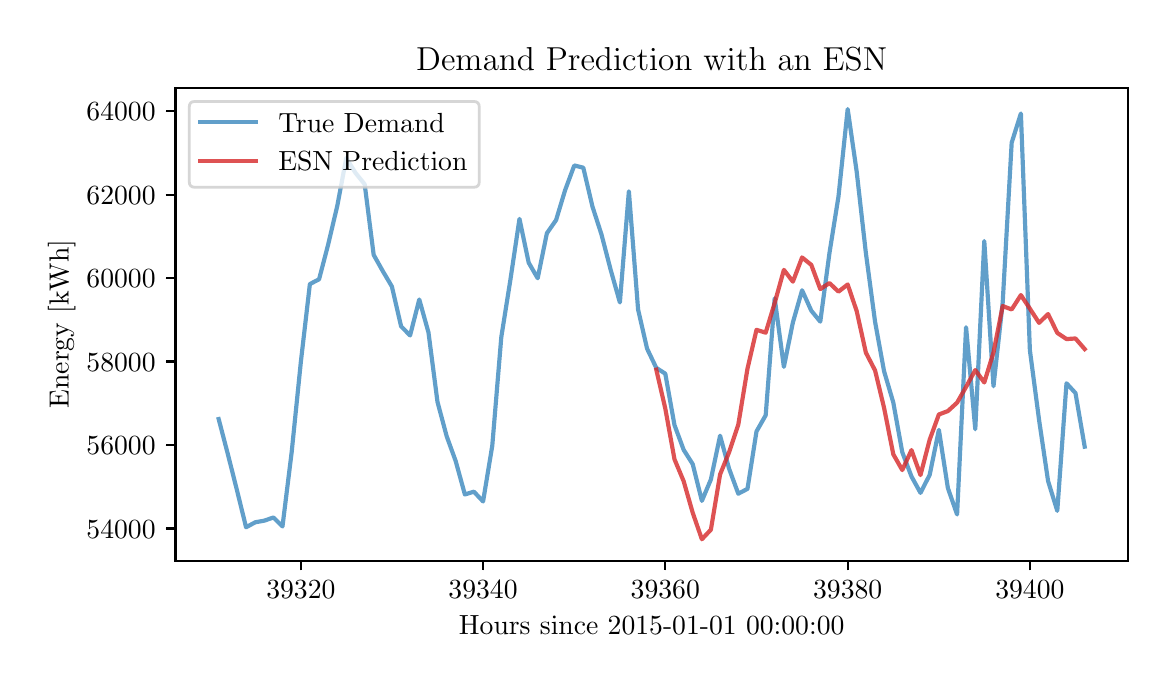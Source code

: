 \begingroup%
\makeatletter%
\begin{pgfpicture}%
\pgfpathrectangle{\pgfpointorigin}{\pgfqpoint{5.601in}{3.165in}}%
\pgfusepath{use as bounding box, clip}%
\begin{pgfscope}%
\pgfsetbuttcap%
\pgfsetmiterjoin%
\definecolor{currentfill}{rgb}{1.0,1.0,1.0}%
\pgfsetfillcolor{currentfill}%
\pgfsetlinewidth{0.0pt}%
\definecolor{currentstroke}{rgb}{1.0,1.0,1.0}%
\pgfsetstrokecolor{currentstroke}%
\pgfsetdash{}{0pt}%
\pgfpathmoveto{\pgfqpoint{0.0in}{0.0in}}%
\pgfpathlineto{\pgfqpoint{5.601in}{0.0in}}%
\pgfpathlineto{\pgfqpoint{5.601in}{3.165in}}%
\pgfpathlineto{\pgfqpoint{0.0in}{3.165in}}%
\pgfpathclose%
\pgfusepath{fill}%
\end{pgfscope}%
\begin{pgfscope}%
\pgfsetbuttcap%
\pgfsetmiterjoin%
\definecolor{currentfill}{rgb}{1.0,1.0,1.0}%
\pgfsetfillcolor{currentfill}%
\pgfsetlinewidth{0.0pt}%
\definecolor{currentstroke}{rgb}{0.0,0.0,0.0}%
\pgfsetstrokecolor{currentstroke}%
\pgfsetstrokeopacity{0.0}%
\pgfsetdash{}{0pt}%
\pgfpathmoveto{\pgfqpoint{0.739in}{0.5in}}%
\pgfpathlineto{\pgfqpoint{5.501in}{0.5in}}%
\pgfpathlineto{\pgfqpoint{5.501in}{2.865in}}%
\pgfpathlineto{\pgfqpoint{0.739in}{2.865in}}%
\pgfpathclose%
\pgfusepath{fill}%
\end{pgfscope}%
\begin{pgfscope}%
\pgfsetbuttcap%
\pgfsetroundjoin%
\definecolor{currentfill}{rgb}{0.0,0.0,0.0}%
\pgfsetfillcolor{currentfill}%
\pgfsetlinewidth{0.803pt}%
\definecolor{currentstroke}{rgb}{0.0,0.0,0.0}%
\pgfsetstrokecolor{currentstroke}%
\pgfsetdash{}{0pt}%
\pgfsys@defobject{currentmarker}{\pgfqpoint{0.0in}{-0.049in}}{\pgfqpoint{0.0in}{0.0in}}{%
\pgfpathmoveto{\pgfqpoint{0.0in}{0.0in}}%
\pgfpathlineto{\pgfqpoint{0.0in}{-0.049in}}%
\pgfusepath{stroke,fill}%
}%
\begin{pgfscope}%
\pgfsys@transformshift{1.366in}{0.5in}%
\pgfsys@useobject{currentmarker}{}%
\end{pgfscope}%
\end{pgfscope}%
\begin{pgfscope}%
\definecolor{textcolor}{rgb}{0.0,0.0,0.0}%
\pgfsetstrokecolor{textcolor}%
\pgfsetfillcolor{textcolor}%
\pgftext[x=1.366in,y=0.402in,,top]{\color{textcolor}\rmfamily\fontsize{10.0}{12.0}\selectfont \(\displaystyle 39320\)}%
\end{pgfscope}%
\begin{pgfscope}%
\pgfsetbuttcap%
\pgfsetroundjoin%
\definecolor{currentfill}{rgb}{0.0,0.0,0.0}%
\pgfsetfillcolor{currentfill}%
\pgfsetlinewidth{0.803pt}%
\definecolor{currentstroke}{rgb}{0.0,0.0,0.0}%
\pgfsetstrokecolor{currentstroke}%
\pgfsetdash{}{0pt}%
\pgfsys@defobject{currentmarker}{\pgfqpoint{0.0in}{-0.049in}}{\pgfqpoint{0.0in}{0.0in}}{%
\pgfpathmoveto{\pgfqpoint{0.0in}{0.0in}}%
\pgfpathlineto{\pgfqpoint{0.0in}{-0.049in}}%
\pgfusepath{stroke,fill}%
}%
\begin{pgfscope}%
\pgfsys@transformshift{2.277in}{0.5in}%
\pgfsys@useobject{currentmarker}{}%
\end{pgfscope}%
\end{pgfscope}%
\begin{pgfscope}%
\definecolor{textcolor}{rgb}{0.0,0.0,0.0}%
\pgfsetstrokecolor{textcolor}%
\pgfsetfillcolor{textcolor}%
\pgftext[x=2.277in,y=0.402in,,top]{\color{textcolor}\rmfamily\fontsize{10.0}{12.0}\selectfont \(\displaystyle 39340\)}%
\end{pgfscope}%
\begin{pgfscope}%
\pgfsetbuttcap%
\pgfsetroundjoin%
\definecolor{currentfill}{rgb}{0.0,0.0,0.0}%
\pgfsetfillcolor{currentfill}%
\pgfsetlinewidth{0.803pt}%
\definecolor{currentstroke}{rgb}{0.0,0.0,0.0}%
\pgfsetstrokecolor{currentstroke}%
\pgfsetdash{}{0pt}%
\pgfsys@defobject{currentmarker}{\pgfqpoint{0.0in}{-0.049in}}{\pgfqpoint{0.0in}{0.0in}}{%
\pgfpathmoveto{\pgfqpoint{0.0in}{0.0in}}%
\pgfpathlineto{\pgfqpoint{0.0in}{-0.049in}}%
\pgfusepath{stroke,fill}%
}%
\begin{pgfscope}%
\pgfsys@transformshift{3.188in}{0.5in}%
\pgfsys@useobject{currentmarker}{}%
\end{pgfscope}%
\end{pgfscope}%
\begin{pgfscope}%
\definecolor{textcolor}{rgb}{0.0,0.0,0.0}%
\pgfsetstrokecolor{textcolor}%
\pgfsetfillcolor{textcolor}%
\pgftext[x=3.188in,y=0.402in,,top]{\color{textcolor}\rmfamily\fontsize{10.0}{12.0}\selectfont \(\displaystyle 39360\)}%
\end{pgfscope}%
\begin{pgfscope}%
\pgfsetbuttcap%
\pgfsetroundjoin%
\definecolor{currentfill}{rgb}{0.0,0.0,0.0}%
\pgfsetfillcolor{currentfill}%
\pgfsetlinewidth{0.803pt}%
\definecolor{currentstroke}{rgb}{0.0,0.0,0.0}%
\pgfsetstrokecolor{currentstroke}%
\pgfsetdash{}{0pt}%
\pgfsys@defobject{currentmarker}{\pgfqpoint{0.0in}{-0.049in}}{\pgfqpoint{0.0in}{0.0in}}{%
\pgfpathmoveto{\pgfqpoint{0.0in}{0.0in}}%
\pgfpathlineto{\pgfqpoint{0.0in}{-0.049in}}%
\pgfusepath{stroke,fill}%
}%
\begin{pgfscope}%
\pgfsys@transformshift{4.1in}{0.5in}%
\pgfsys@useobject{currentmarker}{}%
\end{pgfscope}%
\end{pgfscope}%
\begin{pgfscope}%
\definecolor{textcolor}{rgb}{0.0,0.0,0.0}%
\pgfsetstrokecolor{textcolor}%
\pgfsetfillcolor{textcolor}%
\pgftext[x=4.1in,y=0.402in,,top]{\color{textcolor}\rmfamily\fontsize{10.0}{12.0}\selectfont \(\displaystyle 39380\)}%
\end{pgfscope}%
\begin{pgfscope}%
\pgfsetbuttcap%
\pgfsetroundjoin%
\definecolor{currentfill}{rgb}{0.0,0.0,0.0}%
\pgfsetfillcolor{currentfill}%
\pgfsetlinewidth{0.803pt}%
\definecolor{currentstroke}{rgb}{0.0,0.0,0.0}%
\pgfsetstrokecolor{currentstroke}%
\pgfsetdash{}{0pt}%
\pgfsys@defobject{currentmarker}{\pgfqpoint{0.0in}{-0.049in}}{\pgfqpoint{0.0in}{0.0in}}{%
\pgfpathmoveto{\pgfqpoint{0.0in}{0.0in}}%
\pgfpathlineto{\pgfqpoint{0.0in}{-0.049in}}%
\pgfusepath{stroke,fill}%
}%
\begin{pgfscope}%
\pgfsys@transformshift{5.011in}{0.5in}%
\pgfsys@useobject{currentmarker}{}%
\end{pgfscope}%
\end{pgfscope}%
\begin{pgfscope}%
\definecolor{textcolor}{rgb}{0.0,0.0,0.0}%
\pgfsetstrokecolor{textcolor}%
\pgfsetfillcolor{textcolor}%
\pgftext[x=5.011in,y=0.402in,,top]{\color{textcolor}\rmfamily\fontsize{10.0}{12.0}\selectfont \(\displaystyle 39400\)}%
\end{pgfscope}%
\begin{pgfscope}%
\definecolor{textcolor}{rgb}{0.0,0.0,0.0}%
\pgfsetstrokecolor{textcolor}%
\pgfsetfillcolor{textcolor}%
\pgftext[x=3.12in,y=0.223in,,top]{\color{textcolor}\rmfamily\fontsize{10.0}{12.0}\selectfont Hours since 2015-01-01 00:00:00}%
\end{pgfscope}%
\begin{pgfscope}%
\pgfsetbuttcap%
\pgfsetroundjoin%
\definecolor{currentfill}{rgb}{0.0,0.0,0.0}%
\pgfsetfillcolor{currentfill}%
\pgfsetlinewidth{0.803pt}%
\definecolor{currentstroke}{rgb}{0.0,0.0,0.0}%
\pgfsetstrokecolor{currentstroke}%
\pgfsetdash{}{0pt}%
\pgfsys@defobject{currentmarker}{\pgfqpoint{-0.049in}{0.0in}}{\pgfqpoint{0.0in}{0.0in}}{%
\pgfpathmoveto{\pgfqpoint{0.0in}{0.0in}}%
\pgfpathlineto{\pgfqpoint{-0.049in}{0.0in}}%
\pgfusepath{stroke,fill}%
}%
\begin{pgfscope}%
\pgfsys@transformshift{0.739in}{0.661in}%
\pgfsys@useobject{currentmarker}{}%
\end{pgfscope}%
\end{pgfscope}%
\begin{pgfscope}%
\definecolor{textcolor}{rgb}{0.0,0.0,0.0}%
\pgfsetstrokecolor{textcolor}%
\pgfsetfillcolor{textcolor}%
\pgftext[x=0.294in,y=0.613in,left,base]{\color{textcolor}\rmfamily\fontsize{10.0}{12.0}\selectfont \(\displaystyle 54000\)}%
\end{pgfscope}%
\begin{pgfscope}%
\pgfsetbuttcap%
\pgfsetroundjoin%
\definecolor{currentfill}{rgb}{0.0,0.0,0.0}%
\pgfsetfillcolor{currentfill}%
\pgfsetlinewidth{0.803pt}%
\definecolor{currentstroke}{rgb}{0.0,0.0,0.0}%
\pgfsetstrokecolor{currentstroke}%
\pgfsetdash{}{0pt}%
\pgfsys@defobject{currentmarker}{\pgfqpoint{-0.049in}{0.0in}}{\pgfqpoint{0.0in}{0.0in}}{%
\pgfpathmoveto{\pgfqpoint{0.0in}{0.0in}}%
\pgfpathlineto{\pgfqpoint{-0.049in}{0.0in}}%
\pgfusepath{stroke,fill}%
}%
\begin{pgfscope}%
\pgfsys@transformshift{0.739in}{1.078in}%
\pgfsys@useobject{currentmarker}{}%
\end{pgfscope}%
\end{pgfscope}%
\begin{pgfscope}%
\definecolor{textcolor}{rgb}{0.0,0.0,0.0}%
\pgfsetstrokecolor{textcolor}%
\pgfsetfillcolor{textcolor}%
\pgftext[x=0.294in,y=1.03in,left,base]{\color{textcolor}\rmfamily\fontsize{10.0}{12.0}\selectfont \(\displaystyle 56000\)}%
\end{pgfscope}%
\begin{pgfscope}%
\pgfsetbuttcap%
\pgfsetroundjoin%
\definecolor{currentfill}{rgb}{0.0,0.0,0.0}%
\pgfsetfillcolor{currentfill}%
\pgfsetlinewidth{0.803pt}%
\definecolor{currentstroke}{rgb}{0.0,0.0,0.0}%
\pgfsetstrokecolor{currentstroke}%
\pgfsetdash{}{0pt}%
\pgfsys@defobject{currentmarker}{\pgfqpoint{-0.049in}{0.0in}}{\pgfqpoint{0.0in}{0.0in}}{%
\pgfpathmoveto{\pgfqpoint{0.0in}{0.0in}}%
\pgfpathlineto{\pgfqpoint{-0.049in}{0.0in}}%
\pgfusepath{stroke,fill}%
}%
\begin{pgfscope}%
\pgfsys@transformshift{0.739in}{1.496in}%
\pgfsys@useobject{currentmarker}{}%
\end{pgfscope}%
\end{pgfscope}%
\begin{pgfscope}%
\definecolor{textcolor}{rgb}{0.0,0.0,0.0}%
\pgfsetstrokecolor{textcolor}%
\pgfsetfillcolor{textcolor}%
\pgftext[x=0.294in,y=1.447in,left,base]{\color{textcolor}\rmfamily\fontsize{10.0}{12.0}\selectfont \(\displaystyle 58000\)}%
\end{pgfscope}%
\begin{pgfscope}%
\pgfsetbuttcap%
\pgfsetroundjoin%
\definecolor{currentfill}{rgb}{0.0,0.0,0.0}%
\pgfsetfillcolor{currentfill}%
\pgfsetlinewidth{0.803pt}%
\definecolor{currentstroke}{rgb}{0.0,0.0,0.0}%
\pgfsetstrokecolor{currentstroke}%
\pgfsetdash{}{0pt}%
\pgfsys@defobject{currentmarker}{\pgfqpoint{-0.049in}{0.0in}}{\pgfqpoint{0.0in}{0.0in}}{%
\pgfpathmoveto{\pgfqpoint{0.0in}{0.0in}}%
\pgfpathlineto{\pgfqpoint{-0.049in}{0.0in}}%
\pgfusepath{stroke,fill}%
}%
\begin{pgfscope}%
\pgfsys@transformshift{0.739in}{1.913in}%
\pgfsys@useobject{currentmarker}{}%
\end{pgfscope}%
\end{pgfscope}%
\begin{pgfscope}%
\definecolor{textcolor}{rgb}{0.0,0.0,0.0}%
\pgfsetstrokecolor{textcolor}%
\pgfsetfillcolor{textcolor}%
\pgftext[x=0.294in,y=1.865in,left,base]{\color{textcolor}\rmfamily\fontsize{10.0}{12.0}\selectfont \(\displaystyle 60000\)}%
\end{pgfscope}%
\begin{pgfscope}%
\pgfsetbuttcap%
\pgfsetroundjoin%
\definecolor{currentfill}{rgb}{0.0,0.0,0.0}%
\pgfsetfillcolor{currentfill}%
\pgfsetlinewidth{0.803pt}%
\definecolor{currentstroke}{rgb}{0.0,0.0,0.0}%
\pgfsetstrokecolor{currentstroke}%
\pgfsetdash{}{0pt}%
\pgfsys@defobject{currentmarker}{\pgfqpoint{-0.049in}{0.0in}}{\pgfqpoint{0.0in}{0.0in}}{%
\pgfpathmoveto{\pgfqpoint{0.0in}{0.0in}}%
\pgfpathlineto{\pgfqpoint{-0.049in}{0.0in}}%
\pgfusepath{stroke,fill}%
}%
\begin{pgfscope}%
\pgfsys@transformshift{0.739in}{2.33in}%
\pgfsys@useobject{currentmarker}{}%
\end{pgfscope}%
\end{pgfscope}%
\begin{pgfscope}%
\definecolor{textcolor}{rgb}{0.0,0.0,0.0}%
\pgfsetstrokecolor{textcolor}%
\pgfsetfillcolor{textcolor}%
\pgftext[x=0.294in,y=2.282in,left,base]{\color{textcolor}\rmfamily\fontsize{10.0}{12.0}\selectfont \(\displaystyle 62000\)}%
\end{pgfscope}%
\begin{pgfscope}%
\pgfsetbuttcap%
\pgfsetroundjoin%
\definecolor{currentfill}{rgb}{0.0,0.0,0.0}%
\pgfsetfillcolor{currentfill}%
\pgfsetlinewidth{0.803pt}%
\definecolor{currentstroke}{rgb}{0.0,0.0,0.0}%
\pgfsetstrokecolor{currentstroke}%
\pgfsetdash{}{0pt}%
\pgfsys@defobject{currentmarker}{\pgfqpoint{-0.049in}{0.0in}}{\pgfqpoint{0.0in}{0.0in}}{%
\pgfpathmoveto{\pgfqpoint{0.0in}{0.0in}}%
\pgfpathlineto{\pgfqpoint{-0.049in}{0.0in}}%
\pgfusepath{stroke,fill}%
}%
\begin{pgfscope}%
\pgfsys@transformshift{0.739in}{2.748in}%
\pgfsys@useobject{currentmarker}{}%
\end{pgfscope}%
\end{pgfscope}%
\begin{pgfscope}%
\definecolor{textcolor}{rgb}{0.0,0.0,0.0}%
\pgfsetstrokecolor{textcolor}%
\pgfsetfillcolor{textcolor}%
\pgftext[x=0.294in,y=2.699in,left,base]{\color{textcolor}\rmfamily\fontsize{10.0}{12.0}\selectfont \(\displaystyle 64000\)}%
\end{pgfscope}%
\begin{pgfscope}%
\definecolor{textcolor}{rgb}{0.0,0.0,0.0}%
\pgfsetstrokecolor{textcolor}%
\pgfsetfillcolor{textcolor}%
\pgftext[x=0.239in,y=1.683in,,bottom,rotate=90.0]{\color{textcolor}\rmfamily\fontsize{10.0}{12.0}\selectfont Energy [kWh]}%
\end{pgfscope}%
\begin{pgfscope}%
\pgfpathrectangle{\pgfqpoint{0.739in}{0.5in}}{\pgfqpoint{4.762in}{2.366in}}%
\pgfusepath{clip}%
\pgfsetrectcap%
\pgfsetroundjoin%
\pgfsetlinewidth{1.506pt}%
\definecolor{currentstroke}{rgb}{0.122,0.467,0.706}%
\pgfsetstrokecolor{currentstroke}%
\pgfsetstrokeopacity{0.7}%
\pgfsetdash{}{0pt}%
\pgfpathmoveto{\pgfqpoint{0.955in}{1.208in}}%
\pgfpathlineto{\pgfqpoint{1.001in}{1.032in}}%
\pgfpathlineto{\pgfqpoint{1.046in}{0.854in}}%
\pgfpathlineto{\pgfqpoint{1.092in}{0.667in}}%
\pgfpathlineto{\pgfqpoint{1.138in}{0.692in}}%
\pgfpathlineto{\pgfqpoint{1.183in}{0.7in}}%
\pgfpathlineto{\pgfqpoint{1.229in}{0.716in}}%
\pgfpathlineto{\pgfqpoint{1.274in}{0.671in}}%
\pgfpathlineto{\pgfqpoint{1.32in}{1.043in}}%
\pgfpathlineto{\pgfqpoint{1.366in}{1.495in}}%
\pgfpathlineto{\pgfqpoint{1.411in}{1.883in}}%
\pgfpathlineto{\pgfqpoint{1.457in}{1.907in}}%
\pgfpathlineto{\pgfqpoint{1.502in}{2.079in}}%
\pgfpathlineto{\pgfqpoint{1.548in}{2.274in}}%
\pgfpathlineto{\pgfqpoint{1.593in}{2.513in}}%
\pgfpathlineto{\pgfqpoint{1.639in}{2.439in}}%
\pgfpathlineto{\pgfqpoint{1.685in}{2.382in}}%
\pgfpathlineto{\pgfqpoint{1.73in}{2.029in}}%
\pgfpathlineto{\pgfqpoint{1.776in}{1.947in}}%
\pgfpathlineto{\pgfqpoint{1.821in}{1.871in}}%
\pgfpathlineto{\pgfqpoint{1.867in}{1.672in}}%
\pgfpathlineto{\pgfqpoint{1.912in}{1.626in}}%
\pgfpathlineto{\pgfqpoint{1.958in}{1.806in}}%
\pgfpathlineto{\pgfqpoint{2.004in}{1.641in}}%
\pgfpathlineto{\pgfqpoint{2.049in}{1.294in}}%
\pgfpathlineto{\pgfqpoint{2.095in}{1.122in}}%
\pgfpathlineto{\pgfqpoint{2.14in}{0.998in}}%
\pgfpathlineto{\pgfqpoint{2.186in}{0.831in}}%
\pgfpathlineto{\pgfqpoint{2.231in}{0.845in}}%
\pgfpathlineto{\pgfqpoint{2.277in}{0.796in}}%
\pgfpathlineto{\pgfqpoint{2.323in}{1.075in}}%
\pgfpathlineto{\pgfqpoint{2.368in}{1.617in}}%
\pgfpathlineto{\pgfqpoint{2.414in}{1.907in}}%
\pgfpathlineto{\pgfqpoint{2.459in}{2.209in}}%
\pgfpathlineto{\pgfqpoint{2.505in}{1.99in}}%
\pgfpathlineto{\pgfqpoint{2.55in}{1.912in}}%
\pgfpathlineto{\pgfqpoint{2.596in}{2.137in}}%
\pgfpathlineto{\pgfqpoint{2.642in}{2.203in}}%
\pgfpathlineto{\pgfqpoint{2.687in}{2.352in}}%
\pgfpathlineto{\pgfqpoint{2.733in}{2.476in}}%
\pgfpathlineto{\pgfqpoint{2.778in}{2.465in}}%
\pgfpathlineto{\pgfqpoint{2.824in}{2.27in}}%
\pgfpathlineto{\pgfqpoint{2.869in}{2.131in}}%
\pgfpathlineto{\pgfqpoint{2.915in}{1.954in}}%
\pgfpathlineto{\pgfqpoint{2.961in}{1.791in}}%
\pgfpathlineto{\pgfqpoint{3.006in}{2.347in}}%
\pgfpathlineto{\pgfqpoint{3.052in}{1.756in}}%
\pgfpathlineto{\pgfqpoint{3.097in}{1.56in}}%
\pgfpathlineto{\pgfqpoint{3.143in}{1.464in}}%
\pgfpathlineto{\pgfqpoint{3.188in}{1.435in}}%
\pgfpathlineto{\pgfqpoint{3.234in}{1.178in}}%
\pgfpathlineto{\pgfqpoint{3.28in}{1.054in}}%
\pgfpathlineto{\pgfqpoint{3.325in}{0.983in}}%
\pgfpathlineto{\pgfqpoint{3.371in}{0.799in}}%
\pgfpathlineto{\pgfqpoint{3.416in}{0.906in}}%
\pgfpathlineto{\pgfqpoint{3.462in}{1.125in}}%
\pgfpathlineto{\pgfqpoint{3.507in}{0.96in}}%
\pgfpathlineto{\pgfqpoint{3.553in}{0.835in}}%
\pgfpathlineto{\pgfqpoint{3.599in}{0.859in}}%
\pgfpathlineto{\pgfqpoint{3.644in}{1.146in}}%
\pgfpathlineto{\pgfqpoint{3.69in}{1.227in}}%
\pgfpathlineto{\pgfqpoint{3.735in}{1.812in}}%
\pgfpathlineto{\pgfqpoint{3.781in}{1.469in}}%
\pgfpathlineto{\pgfqpoint{3.826in}{1.691in}}%
\pgfpathlineto{\pgfqpoint{3.872in}{1.852in}}%
\pgfpathlineto{\pgfqpoint{3.918in}{1.75in}}%
\pgfpathlineto{\pgfqpoint{3.963in}{1.695in}}%
\pgfpathlineto{\pgfqpoint{4.009in}{2.039in}}%
\pgfpathlineto{\pgfqpoint{4.054in}{2.321in}}%
\pgfpathlineto{\pgfqpoint{4.1in}{2.758in}}%
\pgfpathlineto{\pgfqpoint{4.145in}{2.445in}}%
\pgfpathlineto{\pgfqpoint{4.191in}{2.038in}}%
\pgfpathlineto{\pgfqpoint{4.237in}{1.694in}}%
\pgfpathlineto{\pgfqpoint{4.282in}{1.447in}}%
\pgfpathlineto{\pgfqpoint{4.328in}{1.291in}}%
\pgfpathlineto{\pgfqpoint{4.373in}{1.042in}}%
\pgfpathlineto{\pgfqpoint{4.419in}{0.921in}}%
\pgfpathlineto{\pgfqpoint{4.464in}{0.839in}}%
\pgfpathlineto{\pgfqpoint{4.51in}{0.929in}}%
\pgfpathlineto{\pgfqpoint{4.556in}{1.154in}}%
\pgfpathlineto{\pgfqpoint{4.601in}{0.863in}}%
\pgfpathlineto{\pgfqpoint{4.647in}{0.731in}}%
\pgfpathlineto{\pgfqpoint{4.692in}{1.667in}}%
\pgfpathlineto{\pgfqpoint{4.738in}{1.157in}}%
\pgfpathlineto{\pgfqpoint{4.783in}{2.098in}}%
\pgfpathlineto{\pgfqpoint{4.829in}{1.372in}}%
\pgfpathlineto{\pgfqpoint{4.875in}{1.79in}}%
\pgfpathlineto{\pgfqpoint{4.92in}{2.59in}}%
\pgfpathlineto{\pgfqpoint{4.966in}{2.736in}}%
\pgfpathlineto{\pgfqpoint{5.011in}{1.552in}}%
\pgfpathlineto{\pgfqpoint{5.057in}{1.203in}}%
\pgfpathlineto{\pgfqpoint{5.102in}{0.898in}}%
\pgfpathlineto{\pgfqpoint{5.148in}{0.749in}}%
\pgfpathlineto{\pgfqpoint{5.194in}{1.387in}}%
\pgfpathlineto{\pgfqpoint{5.239in}{1.338in}}%
\pgfpathlineto{\pgfqpoint{5.285in}{1.07in}}%
\pgfusepath{stroke}%
\end{pgfscope}%
\begin{pgfscope}%
\pgfpathrectangle{\pgfqpoint{0.739in}{0.5in}}{\pgfqpoint{4.762in}{2.366in}}%
\pgfusepath{clip}%
\pgfsetrectcap%
\pgfsetroundjoin%
\pgfsetlinewidth{1.506pt}%
\definecolor{currentstroke}{rgb}{0.839,0.153,0.157}%
\pgfsetstrokecolor{currentstroke}%
\pgfsetstrokeopacity{0.8}%
\pgfsetdash{}{0pt}%
\pgfpathmoveto{\pgfqpoint{3.143in}{1.455in}}%
\pgfpathlineto{\pgfqpoint{3.188in}{1.261in}}%
\pgfpathlineto{\pgfqpoint{3.234in}{1.007in}}%
\pgfpathlineto{\pgfqpoint{3.28in}{0.897in}}%
\pgfpathlineto{\pgfqpoint{3.325in}{0.74in}}%
\pgfpathlineto{\pgfqpoint{3.371in}{0.607in}}%
\pgfpathlineto{\pgfqpoint{3.416in}{0.655in}}%
\pgfpathlineto{\pgfqpoint{3.462in}{0.931in}}%
\pgfpathlineto{\pgfqpoint{3.507in}{1.042in}}%
\pgfpathlineto{\pgfqpoint{3.553in}{1.18in}}%
\pgfpathlineto{\pgfqpoint{3.599in}{1.46in}}%
\pgfpathlineto{\pgfqpoint{3.644in}{1.654in}}%
\pgfpathlineto{\pgfqpoint{3.69in}{1.64in}}%
\pgfpathlineto{\pgfqpoint{3.735in}{1.788in}}%
\pgfpathlineto{\pgfqpoint{3.781in}{1.954in}}%
\pgfpathlineto{\pgfqpoint{3.826in}{1.895in}}%
\pgfpathlineto{\pgfqpoint{3.872in}{2.016in}}%
\pgfpathlineto{\pgfqpoint{3.918in}{1.979in}}%
\pgfpathlineto{\pgfqpoint{3.963in}{1.858in}}%
\pgfpathlineto{\pgfqpoint{4.009in}{1.888in}}%
\pgfpathlineto{\pgfqpoint{4.054in}{1.845in}}%
\pgfpathlineto{\pgfqpoint{4.1in}{1.881in}}%
\pgfpathlineto{\pgfqpoint{4.145in}{1.748in}}%
\pgfpathlineto{\pgfqpoint{4.191in}{1.54in}}%
\pgfpathlineto{\pgfqpoint{4.237in}{1.451in}}%
\pgfpathlineto{\pgfqpoint{4.282in}{1.264in}}%
\pgfpathlineto{\pgfqpoint{4.328in}{1.032in}}%
\pgfpathlineto{\pgfqpoint{4.373in}{0.953in}}%
\pgfpathlineto{\pgfqpoint{4.419in}{1.053in}}%
\pgfpathlineto{\pgfqpoint{4.464in}{0.928in}}%
\pgfpathlineto{\pgfqpoint{4.51in}{1.105in}}%
\pgfpathlineto{\pgfqpoint{4.556in}{1.231in}}%
\pgfpathlineto{\pgfqpoint{4.601in}{1.248in}}%
\pgfpathlineto{\pgfqpoint{4.647in}{1.29in}}%
\pgfpathlineto{\pgfqpoint{4.692in}{1.369in}}%
\pgfpathlineto{\pgfqpoint{4.738in}{1.453in}}%
\pgfpathlineto{\pgfqpoint{4.783in}{1.391in}}%
\pgfpathlineto{\pgfqpoint{4.829in}{1.541in}}%
\pgfpathlineto{\pgfqpoint{4.875in}{1.773in}}%
\pgfpathlineto{\pgfqpoint{4.92in}{1.756in}}%
\pgfpathlineto{\pgfqpoint{4.966in}{1.828in}}%
\pgfpathlineto{\pgfqpoint{5.011in}{1.76in}}%
\pgfpathlineto{\pgfqpoint{5.057in}{1.689in}}%
\pgfpathlineto{\pgfqpoint{5.102in}{1.733in}}%
\pgfpathlineto{\pgfqpoint{5.148in}{1.639in}}%
\pgfpathlineto{\pgfqpoint{5.194in}{1.608in}}%
\pgfpathlineto{\pgfqpoint{5.239in}{1.611in}}%
\pgfpathlineto{\pgfqpoint{5.285in}{1.558in}}%
\pgfusepath{stroke}%
\end{pgfscope}%
\begin{pgfscope}%
\pgfsetrectcap%
\pgfsetmiterjoin%
\pgfsetlinewidth{0.803pt}%
\definecolor{currentstroke}{rgb}{0.0,0.0,0.0}%
\pgfsetstrokecolor{currentstroke}%
\pgfsetdash{}{0pt}%
\pgfpathmoveto{\pgfqpoint{0.739in}{0.5in}}%
\pgfpathlineto{\pgfqpoint{0.739in}{2.865in}}%
\pgfusepath{stroke}%
\end{pgfscope}%
\begin{pgfscope}%
\pgfsetrectcap%
\pgfsetmiterjoin%
\pgfsetlinewidth{0.803pt}%
\definecolor{currentstroke}{rgb}{0.0,0.0,0.0}%
\pgfsetstrokecolor{currentstroke}%
\pgfsetdash{}{0pt}%
\pgfpathmoveto{\pgfqpoint{5.501in}{0.5in}}%
\pgfpathlineto{\pgfqpoint{5.501in}{2.865in}}%
\pgfusepath{stroke}%
\end{pgfscope}%
\begin{pgfscope}%
\pgfsetrectcap%
\pgfsetmiterjoin%
\pgfsetlinewidth{0.803pt}%
\definecolor{currentstroke}{rgb}{0.0,0.0,0.0}%
\pgfsetstrokecolor{currentstroke}%
\pgfsetdash{}{0pt}%
\pgfpathmoveto{\pgfqpoint{0.739in}{0.5in}}%
\pgfpathlineto{\pgfqpoint{5.501in}{0.5in}}%
\pgfusepath{stroke}%
\end{pgfscope}%
\begin{pgfscope}%
\pgfsetrectcap%
\pgfsetmiterjoin%
\pgfsetlinewidth{0.803pt}%
\definecolor{currentstroke}{rgb}{0.0,0.0,0.0}%
\pgfsetstrokecolor{currentstroke}%
\pgfsetdash{}{0pt}%
\pgfpathmoveto{\pgfqpoint{0.739in}{2.865in}}%
\pgfpathlineto{\pgfqpoint{5.501in}{2.865in}}%
\pgfusepath{stroke}%
\end{pgfscope}%
\begin{pgfscope}%
\definecolor{textcolor}{rgb}{0.0,0.0,0.0}%
\pgfsetstrokecolor{textcolor}%
\pgfsetfillcolor{textcolor}%
\pgftext[x=3.12in,y=2.949in,,base]{\color{textcolor}\rmfamily\fontsize{12.0}{14.4}\selectfont Demand Prediction with an ESN}%
\end{pgfscope}%
\begin{pgfscope}%
\pgfsetbuttcap%
\pgfsetmiterjoin%
\definecolor{currentfill}{rgb}{1.0,1.0,1.0}%
\pgfsetfillcolor{currentfill}%
\pgfsetfillopacity{0.8}%
\pgfsetlinewidth{1.004pt}%
\definecolor{currentstroke}{rgb}{0.8,0.8,0.8}%
\pgfsetstrokecolor{currentstroke}%
\pgfsetstrokeopacity{0.8}%
\pgfsetdash{}{0pt}%
\pgfpathmoveto{\pgfqpoint{0.836in}{2.367in}}%
\pgfpathlineto{\pgfqpoint{2.23in}{2.367in}}%
\pgfpathquadraticcurveto{\pgfqpoint{2.258in}{2.367in}}{\pgfqpoint{2.258in}{2.395in}}%
\pgfpathlineto{\pgfqpoint{2.258in}{2.768in}}%
\pgfpathquadraticcurveto{\pgfqpoint{2.258in}{2.796in}}{\pgfqpoint{2.23in}{2.796in}}%
\pgfpathlineto{\pgfqpoint{0.836in}{2.796in}}%
\pgfpathquadraticcurveto{\pgfqpoint{0.808in}{2.796in}}{\pgfqpoint{0.808in}{2.768in}}%
\pgfpathlineto{\pgfqpoint{0.808in}{2.395in}}%
\pgfpathquadraticcurveto{\pgfqpoint{0.808in}{2.367in}}{\pgfqpoint{0.836in}{2.367in}}%
\pgfpathclose%
\pgfusepath{stroke,fill}%
\end{pgfscope}%
\begin{pgfscope}%
\pgfsetrectcap%
\pgfsetroundjoin%
\pgfsetlinewidth{1.506pt}%
\definecolor{currentstroke}{rgb}{0.122,0.467,0.706}%
\pgfsetstrokecolor{currentstroke}%
\pgfsetstrokeopacity{0.7}%
\pgfsetdash{}{0pt}%
\pgfpathmoveto{\pgfqpoint{0.864in}{2.692in}}%
\pgfpathlineto{\pgfqpoint{1.142in}{2.692in}}%
\pgfusepath{stroke}%
\end{pgfscope}%
\begin{pgfscope}%
\definecolor{textcolor}{rgb}{0.0,0.0,0.0}%
\pgfsetstrokecolor{textcolor}%
\pgfsetfillcolor{textcolor}%
\pgftext[x=1.253in,y=2.643in,left,base]{\color{textcolor}\rmfamily\fontsize{10.0}{12.0}\selectfont True Demand}%
\end{pgfscope}%
\begin{pgfscope}%
\pgfsetrectcap%
\pgfsetroundjoin%
\pgfsetlinewidth{1.506pt}%
\definecolor{currentstroke}{rgb}{0.839,0.153,0.157}%
\pgfsetstrokecolor{currentstroke}%
\pgfsetstrokeopacity{0.8}%
\pgfsetdash{}{0pt}%
\pgfpathmoveto{\pgfqpoint{0.864in}{2.498in}}%
\pgfpathlineto{\pgfqpoint{1.142in}{2.498in}}%
\pgfusepath{stroke}%
\end{pgfscope}%
\begin{pgfscope}%
\definecolor{textcolor}{rgb}{0.0,0.0,0.0}%
\pgfsetstrokecolor{textcolor}%
\pgfsetfillcolor{textcolor}%
\pgftext[x=1.253in,y=2.45in,left,base]{\color{textcolor}\rmfamily\fontsize{10.0}{12.0}\selectfont ESN Prediction}%
\end{pgfscope}%
\end{pgfpicture}%
\makeatother%
\endgroup%
